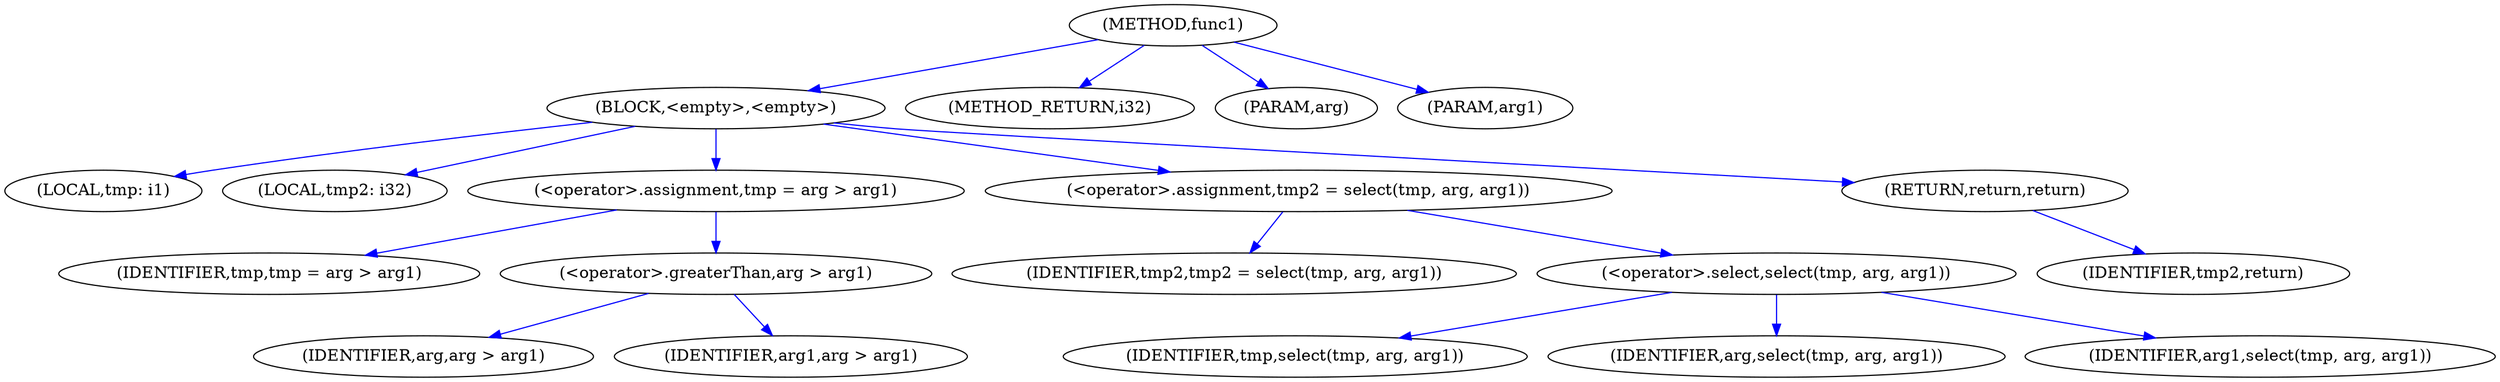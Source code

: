 digraph "func1" {  
"5" [label = <(METHOD,func1)> ]
"7" [label = <(BLOCK,&lt;empty&gt;,&lt;empty&gt;)> ]
"10" [label = <(LOCAL,tmp: i1)> ]
"11" [label = <(LOCAL,tmp2: i32)> ]
"16" [label = <(&lt;operator&gt;.assignment,tmp = arg &gt; arg1)> ]
"12" [label = <(IDENTIFIER,tmp,tmp = arg &gt; arg1)> ]
"15" [label = <(&lt;operator&gt;.greaterThan,arg &gt; arg1)> ]
"13" [label = <(IDENTIFIER,arg,arg &gt; arg1)> ]
"14" [label = <(IDENTIFIER,arg1,arg &gt; arg1)> ]
"22" [label = <(&lt;operator&gt;.assignment,tmp2 = select(tmp, arg, arg1))> ]
"17" [label = <(IDENTIFIER,tmp2,tmp2 = select(tmp, arg, arg1))> ]
"21" [label = <(&lt;operator&gt;.select,select(tmp, arg, arg1))> ]
"18" [label = <(IDENTIFIER,tmp,select(tmp, arg, arg1))> ]
"19" [label = <(IDENTIFIER,arg,select(tmp, arg, arg1))> ]
"20" [label = <(IDENTIFIER,arg1,select(tmp, arg, arg1))> ]
"23" [label = <(RETURN,return,return)> ]
"24" [label = <(IDENTIFIER,tmp2,return)> ]
"6" [label = <(METHOD_RETURN,i32)> ]
"8" [label = <(PARAM,arg)> ]
"9" [label = <(PARAM,arg1)> ]
  "5" -> "7" [ color = blue ] 
  "5" -> "6" [ color = blue ] 
  "5" -> "8" [ color = blue ] 
  "5" -> "9" [ color = blue ] 
  "7" -> "10" [ color = blue ] 
  "7" -> "11" [ color = blue ] 
  "7" -> "16" [ color = blue ] 
  "7" -> "22" [ color = blue ] 
  "7" -> "23" [ color = blue ] 
  "16" -> "12" [ color = blue ] 
  "16" -> "15" [ color = blue ] 
  "15" -> "13" [ color = blue ] 
  "15" -> "14" [ color = blue ] 
  "22" -> "17" [ color = blue ] 
  "22" -> "21" [ color = blue ] 
  "21" -> "18" [ color = blue ] 
  "21" -> "19" [ color = blue ] 
  "21" -> "20" [ color = blue ] 
  "23" -> "24" [ color = blue ] 
}